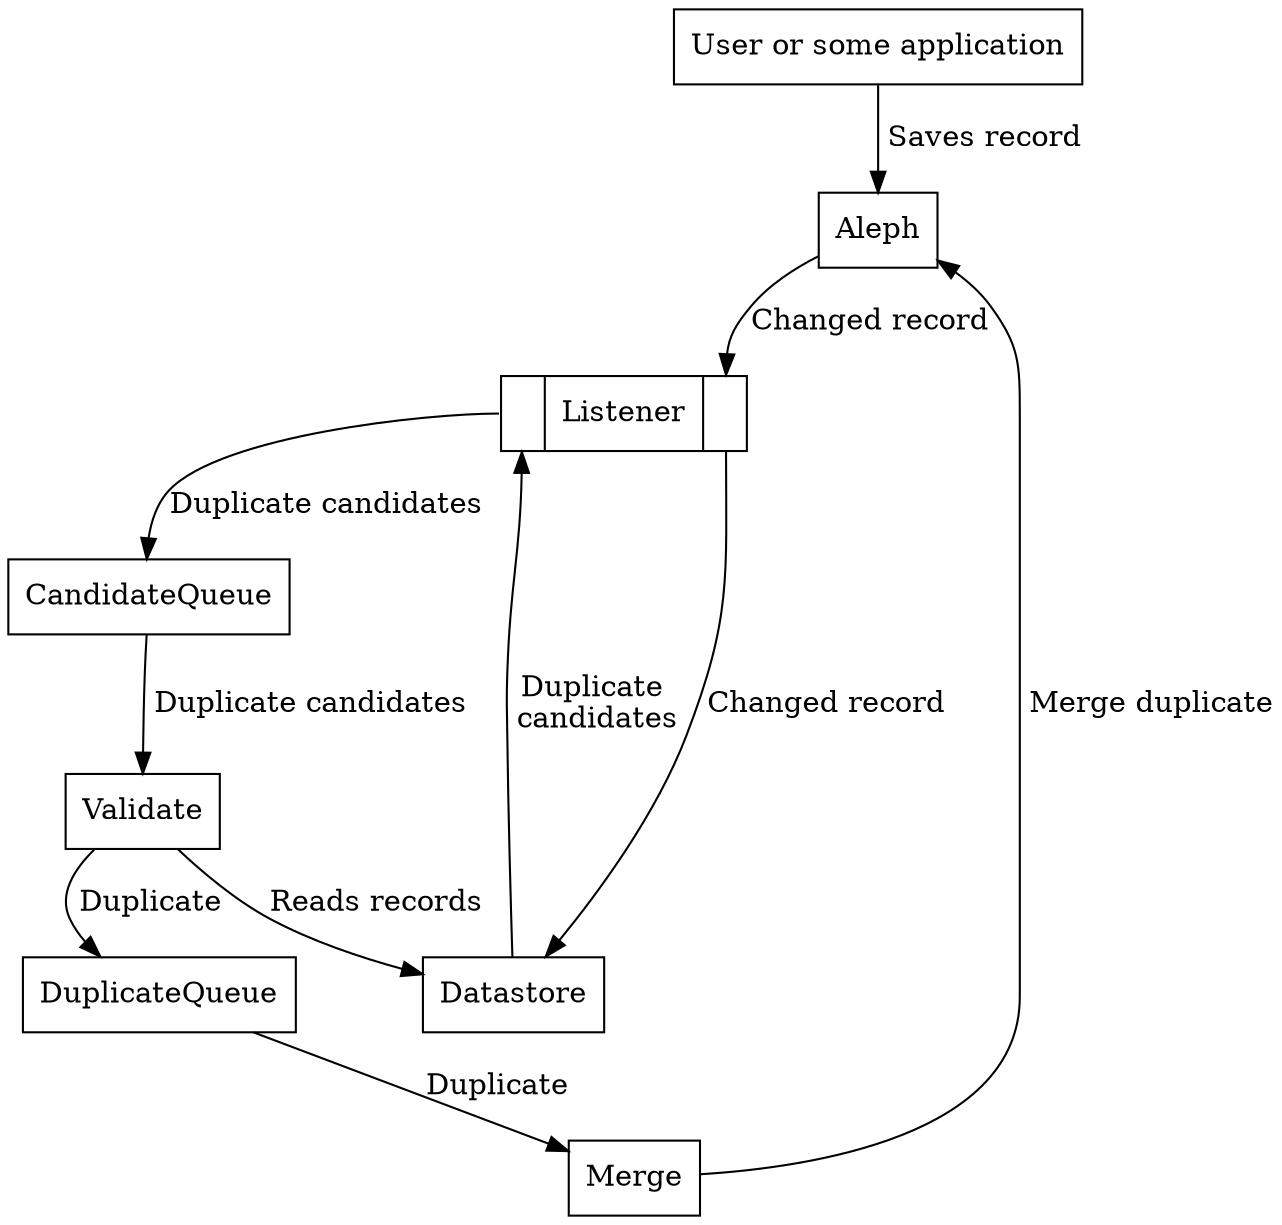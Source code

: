 digraph G {
  node [shape=record]
  User [label="User or some application"]
  Listener [label="<f0> |<f1> Listener |<f2> "];
  User -> Aleph [label=" Saves record"]
  Aleph -> Listener:f2 [label="Changed record"]
  Listener:f2 -> Datastore [label="Changed record"]

  Datastore -> Listener:f0 [label="Duplicate\n candidates"]
  Listener:f0 -> CandidateQueue [label="Duplicate candidates"]
  CandidateQueue -> Validate [label=" Duplicate candidates"]

  Validate -> Datastore [label="Reads records"]

  Validate -> DuplicateQueue [label=" Duplicate"]

  DuplicateQueue -> Merge [label="Duplicate"]
  Merge->Aleph [label=" Merge duplicate"]
  
}